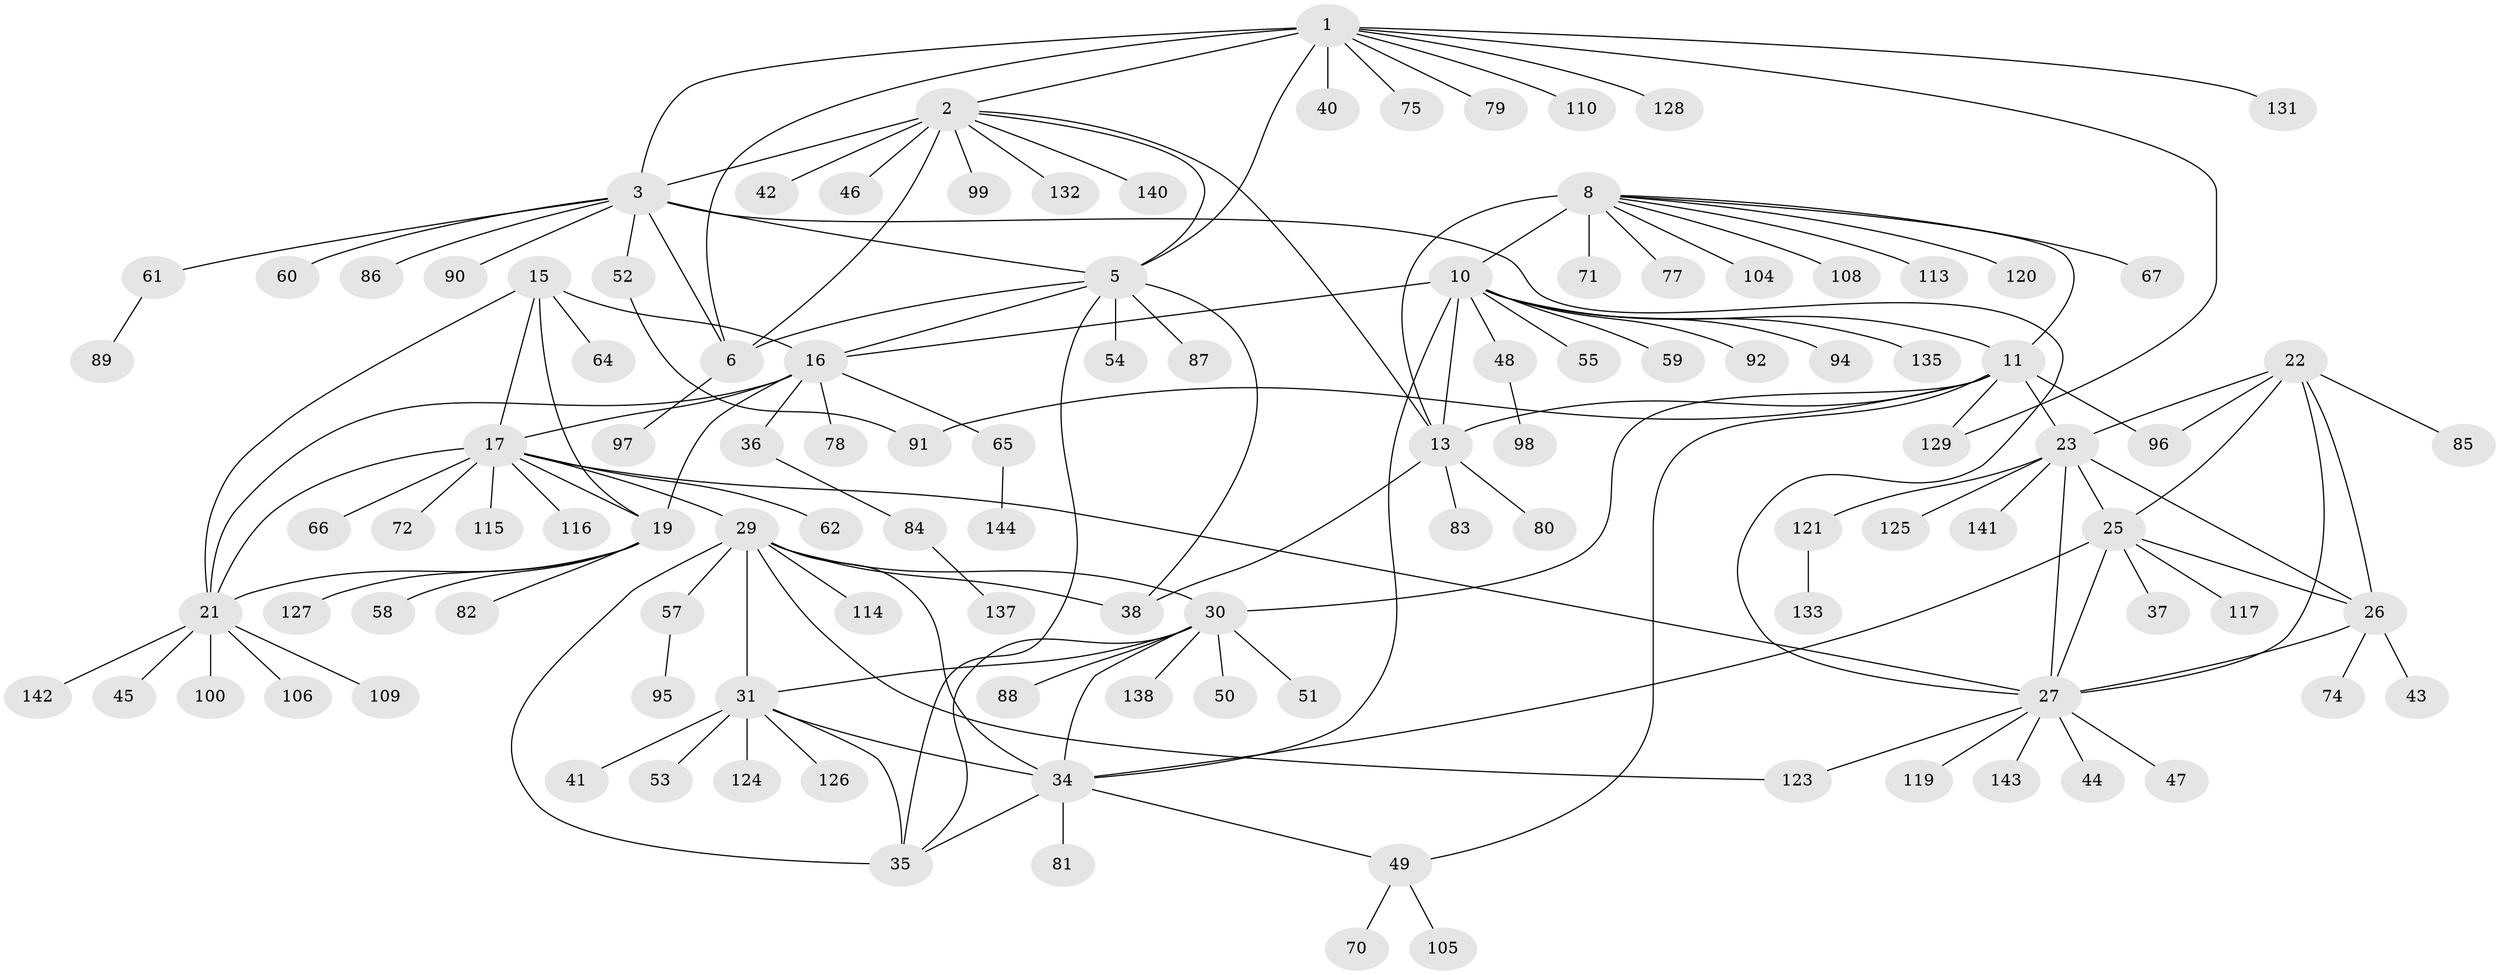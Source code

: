// original degree distribution, {14: 0.006944444444444444, 9: 0.06944444444444445, 8: 0.034722222222222224, 12: 0.027777777777777776, 7: 0.034722222222222224, 10: 0.041666666666666664, 11: 0.020833333333333332, 6: 0.006944444444444444, 3: 0.020833333333333332, 1: 0.5833333333333334, 2: 0.14583333333333334, 5: 0.006944444444444444}
// Generated by graph-tools (version 1.1) at 2025/42/03/06/25 10:42:12]
// undirected, 113 vertices, 153 edges
graph export_dot {
graph [start="1"]
  node [color=gray90,style=filled];
  1 [super="+112"];
  2 [super="+4"];
  3 [super="+7"];
  5 [super="+68"];
  6 [super="+39"];
  8 [super="+9"];
  10 [super="+12"];
  11;
  13 [super="+14"];
  15 [super="+69"];
  16 [super="+20"];
  17 [super="+18"];
  19 [super="+102"];
  21 [super="+56"];
  22;
  23 [super="+24"];
  25;
  26 [super="+134"];
  27 [super="+28"];
  29 [super="+32"];
  30 [super="+63"];
  31 [super="+33"];
  34 [super="+111"];
  35 [super="+76"];
  36 [super="+136"];
  37;
  38 [super="+107"];
  40;
  41;
  42;
  43;
  44;
  45;
  46;
  47 [super="+118"];
  48;
  49 [super="+73"];
  50;
  51;
  52;
  53;
  54 [super="+101"];
  55;
  57 [super="+103"];
  58;
  59;
  60;
  61;
  62;
  64;
  65;
  66;
  67;
  70 [super="+139"];
  71;
  72;
  74;
  75;
  77;
  78;
  79;
  80 [super="+122"];
  81;
  82;
  83;
  84;
  85;
  86 [super="+93"];
  87;
  88;
  89;
  90;
  91;
  92;
  94;
  95;
  96;
  97;
  98;
  99;
  100;
  104;
  105;
  106;
  108;
  109;
  110 [super="+130"];
  113;
  114;
  115;
  116;
  117;
  119;
  120;
  121;
  123;
  124;
  125;
  126;
  127;
  128;
  129;
  131;
  132;
  133;
  135;
  137;
  138;
  140;
  141;
  142;
  143;
  144;
  1 -- 2 [weight=2];
  1 -- 3 [weight=2];
  1 -- 5;
  1 -- 6;
  1 -- 40;
  1 -- 75;
  1 -- 79;
  1 -- 110;
  1 -- 128;
  1 -- 129;
  1 -- 131;
  2 -- 3 [weight=4];
  2 -- 5 [weight=2];
  2 -- 6 [weight=2];
  2 -- 42;
  2 -- 99;
  2 -- 140;
  2 -- 132;
  2 -- 46;
  2 -- 13;
  3 -- 5 [weight=2];
  3 -- 6 [weight=2];
  3 -- 61;
  3 -- 90;
  3 -- 52;
  3 -- 86;
  3 -- 27;
  3 -- 60;
  5 -- 6;
  5 -- 16;
  5 -- 35;
  5 -- 38;
  5 -- 54;
  5 -- 87;
  6 -- 97;
  8 -- 10 [weight=4];
  8 -- 11 [weight=2];
  8 -- 13 [weight=4];
  8 -- 113;
  8 -- 67;
  8 -- 71;
  8 -- 104;
  8 -- 77;
  8 -- 108;
  8 -- 120;
  10 -- 11 [weight=2];
  10 -- 13 [weight=4];
  10 -- 34 [weight=2];
  10 -- 48;
  10 -- 94;
  10 -- 135;
  10 -- 55;
  10 -- 59;
  10 -- 92;
  10 -- 16;
  11 -- 13 [weight=2];
  11 -- 23;
  11 -- 49;
  11 -- 91;
  11 -- 96;
  11 -- 129;
  11 -- 30;
  13 -- 80;
  13 -- 83;
  13 -- 38;
  15 -- 16 [weight=2];
  15 -- 17 [weight=2];
  15 -- 19;
  15 -- 21;
  15 -- 64;
  16 -- 17 [weight=4];
  16 -- 19 [weight=2];
  16 -- 21 [weight=2];
  16 -- 36;
  16 -- 65;
  16 -- 78;
  17 -- 19 [weight=2];
  17 -- 21 [weight=2];
  17 -- 115;
  17 -- 116;
  17 -- 66;
  17 -- 72;
  17 -- 62;
  17 -- 27;
  17 -- 29;
  19 -- 21;
  19 -- 58;
  19 -- 82;
  19 -- 127;
  21 -- 45;
  21 -- 100;
  21 -- 106;
  21 -- 109;
  21 -- 142;
  22 -- 23 [weight=2];
  22 -- 25;
  22 -- 26;
  22 -- 27 [weight=2];
  22 -- 85;
  22 -- 96;
  23 -- 25 [weight=2];
  23 -- 26 [weight=2];
  23 -- 27 [weight=4];
  23 -- 121;
  23 -- 125;
  23 -- 141;
  25 -- 26;
  25 -- 27 [weight=2];
  25 -- 34;
  25 -- 37;
  25 -- 117;
  26 -- 27 [weight=2];
  26 -- 43;
  26 -- 74;
  27 -- 44;
  27 -- 47;
  27 -- 143;
  27 -- 119;
  27 -- 123;
  29 -- 30 [weight=2];
  29 -- 31 [weight=4];
  29 -- 34 [weight=2];
  29 -- 35 [weight=2];
  29 -- 123;
  29 -- 38;
  29 -- 114;
  29 -- 57;
  30 -- 31 [weight=2];
  30 -- 34;
  30 -- 35;
  30 -- 50;
  30 -- 51;
  30 -- 88;
  30 -- 138;
  31 -- 34 [weight=2];
  31 -- 35 [weight=2];
  31 -- 41;
  31 -- 53;
  31 -- 126;
  31 -- 124;
  34 -- 35;
  34 -- 49;
  34 -- 81;
  36 -- 84;
  48 -- 98;
  49 -- 70;
  49 -- 105;
  52 -- 91;
  57 -- 95;
  61 -- 89;
  65 -- 144;
  84 -- 137;
  121 -- 133;
}
